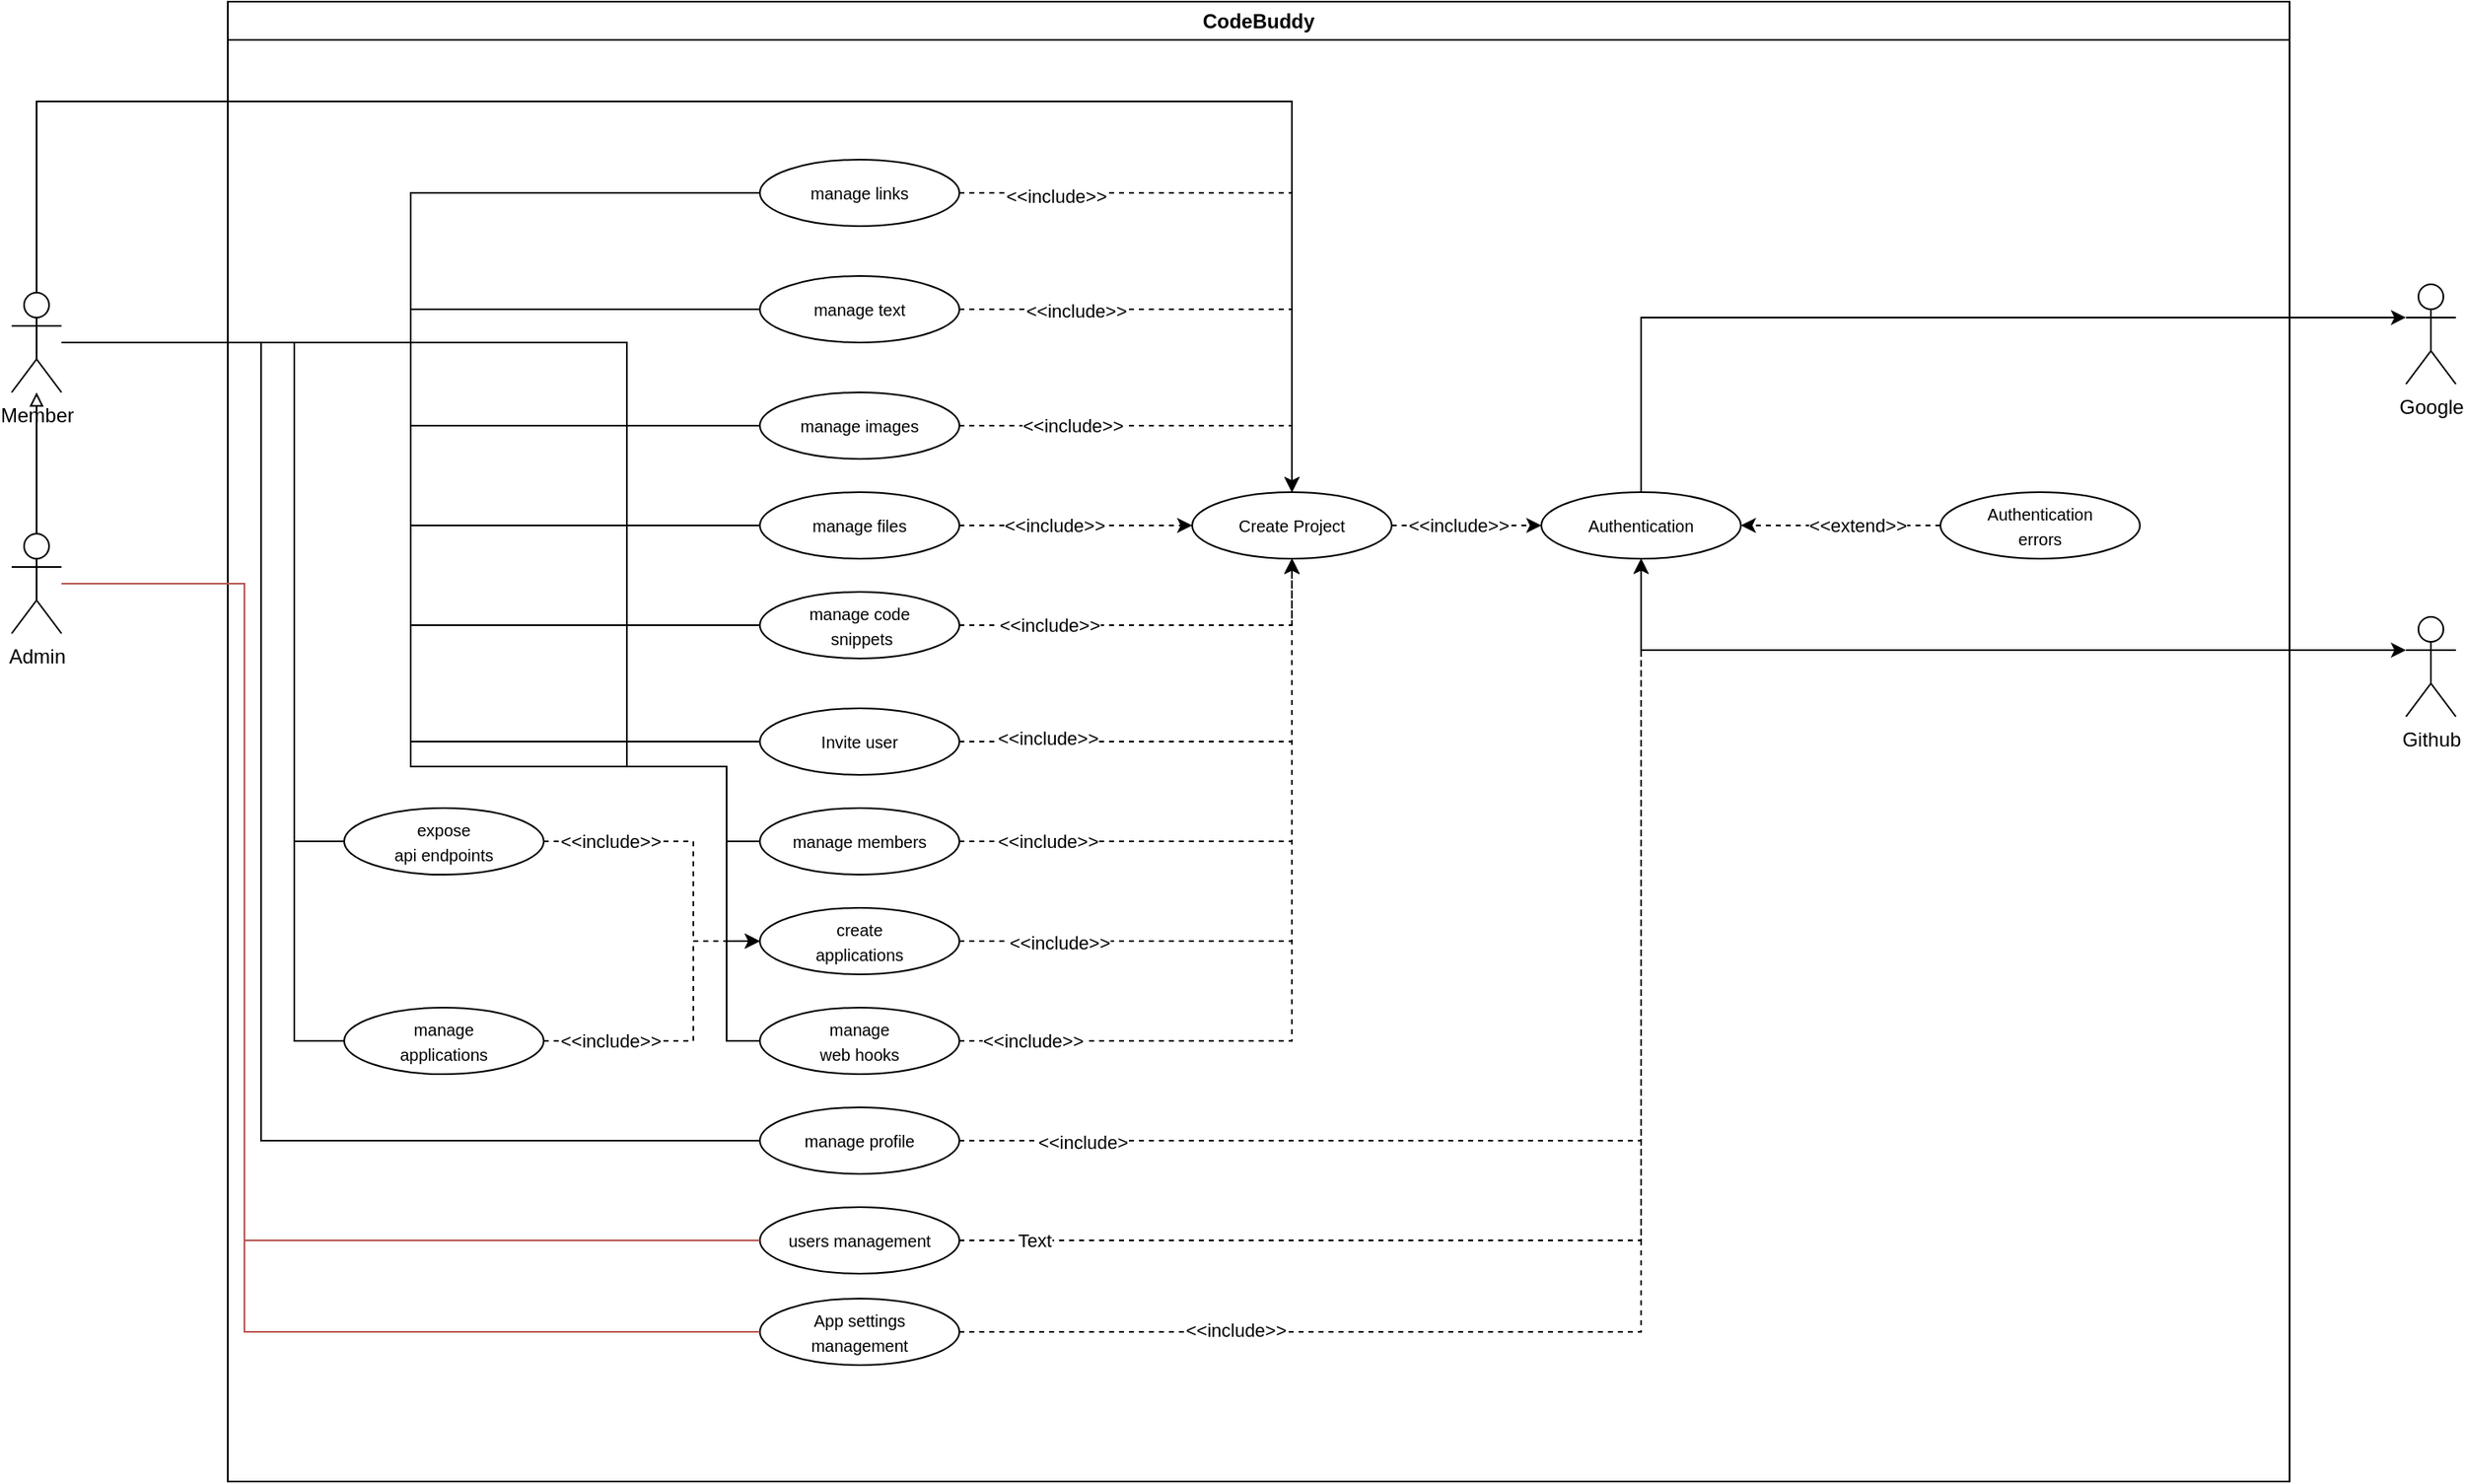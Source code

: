 <mxfile version="21.6.2" type="github">
  <diagram name="Page-1" id="81SrWjyl8eu5nSyKgQhO">
    <mxGraphModel dx="3116" dy="774" grid="1" gridSize="10" guides="1" tooltips="1" connect="1" arrows="1" fold="1" page="1" pageScale="1" pageWidth="850" pageHeight="1100" math="0" shadow="0">
      <root>
        <mxCell id="0" />
        <mxCell id="1" parent="0" />
        <mxCell id="wKr13HxwPm08-R8J08jK-1" value="CodeBuddy" style="swimlane;whiteSpace=wrap;html=1;" vertex="1" parent="1">
          <mxGeometry x="-950" y="120" width="1240" height="890" as="geometry" />
        </mxCell>
        <mxCell id="wKr13HxwPm08-R8J08jK-2" value="&lt;font style=&quot;font-size: 10px;&quot;&gt;Authentication&lt;/font&gt;" style="ellipse;whiteSpace=wrap;html=1;" vertex="1" parent="wKr13HxwPm08-R8J08jK-1">
          <mxGeometry x="790" y="295" width="120" height="40" as="geometry" />
        </mxCell>
        <mxCell id="wKr13HxwPm08-R8J08jK-3" style="edgeStyle=orthogonalEdgeStyle;rounded=0;orthogonalLoop=1;jettySize=auto;html=1;entryX=1;entryY=0.5;entryDx=0;entryDy=0;dashed=1;" edge="1" parent="wKr13HxwPm08-R8J08jK-1" source="wKr13HxwPm08-R8J08jK-5" target="wKr13HxwPm08-R8J08jK-2">
          <mxGeometry relative="1" as="geometry" />
        </mxCell>
        <mxCell id="wKr13HxwPm08-R8J08jK-4" value="&amp;lt;&amp;lt;extend&amp;gt;&amp;gt;" style="edgeLabel;html=1;align=center;verticalAlign=middle;resizable=0;points=[];" vertex="1" connectable="0" parent="wKr13HxwPm08-R8J08jK-3">
          <mxGeometry x="0.336" y="-2" relative="1" as="geometry">
            <mxPoint x="30" y="2" as="offset" />
          </mxGeometry>
        </mxCell>
        <mxCell id="wKr13HxwPm08-R8J08jK-5" value="&lt;font style=&quot;font-size: 10px;&quot;&gt;Authentication&lt;br&gt;errors&lt;/font&gt;" style="ellipse;whiteSpace=wrap;html=1;" vertex="1" parent="wKr13HxwPm08-R8J08jK-1">
          <mxGeometry x="1030" y="295" width="120" height="40" as="geometry" />
        </mxCell>
        <mxCell id="wKr13HxwPm08-R8J08jK-6" style="edgeStyle=orthogonalEdgeStyle;rounded=0;orthogonalLoop=1;jettySize=auto;html=1;entryX=0;entryY=0.5;entryDx=0;entryDy=0;dashed=1;" edge="1" parent="wKr13HxwPm08-R8J08jK-1" source="wKr13HxwPm08-R8J08jK-8" target="wKr13HxwPm08-R8J08jK-2">
          <mxGeometry relative="1" as="geometry" />
        </mxCell>
        <mxCell id="wKr13HxwPm08-R8J08jK-7" value="&amp;lt;&amp;lt;include&amp;gt;&amp;gt;" style="edgeLabel;html=1;align=center;verticalAlign=middle;resizable=0;points=[];" vertex="1" connectable="0" parent="wKr13HxwPm08-R8J08jK-6">
          <mxGeometry x="-0.491" y="-2" relative="1" as="geometry">
            <mxPoint x="17" y="-2" as="offset" />
          </mxGeometry>
        </mxCell>
        <mxCell id="wKr13HxwPm08-R8J08jK-8" value="&lt;span style=&quot;font-size: 10px;&quot;&gt;Create Project&lt;/span&gt;" style="ellipse;whiteSpace=wrap;html=1;" vertex="1" parent="wKr13HxwPm08-R8J08jK-1">
          <mxGeometry x="580" y="295" width="120" height="40" as="geometry" />
        </mxCell>
        <mxCell id="wKr13HxwPm08-R8J08jK-9" style="edgeStyle=orthogonalEdgeStyle;rounded=0;orthogonalLoop=1;jettySize=auto;html=1;entryX=0.5;entryY=0;entryDx=0;entryDy=0;dashed=1;" edge="1" parent="wKr13HxwPm08-R8J08jK-1" source="wKr13HxwPm08-R8J08jK-11" target="wKr13HxwPm08-R8J08jK-8">
          <mxGeometry relative="1" as="geometry" />
        </mxCell>
        <mxCell id="wKr13HxwPm08-R8J08jK-10" value="&amp;lt;&amp;lt;include&amp;gt;&amp;gt;" style="edgeLabel;html=1;align=center;verticalAlign=middle;resizable=0;points=[];" vertex="1" connectable="0" parent="wKr13HxwPm08-R8J08jK-9">
          <mxGeometry x="-0.55" y="-1" relative="1" as="geometry">
            <mxPoint as="offset" />
          </mxGeometry>
        </mxCell>
        <mxCell id="wKr13HxwPm08-R8J08jK-11" value="&lt;span style=&quot;font-size: 10px;&quot;&gt;manage text&lt;/span&gt;" style="ellipse;whiteSpace=wrap;html=1;" vertex="1" parent="wKr13HxwPm08-R8J08jK-1">
          <mxGeometry x="320" y="165" width="120" height="40" as="geometry" />
        </mxCell>
        <mxCell id="wKr13HxwPm08-R8J08jK-12" style="edgeStyle=orthogonalEdgeStyle;rounded=0;orthogonalLoop=1;jettySize=auto;html=1;entryX=0.5;entryY=1;entryDx=0;entryDy=0;dashed=1;" edge="1" parent="wKr13HxwPm08-R8J08jK-1" source="wKr13HxwPm08-R8J08jK-14" target="wKr13HxwPm08-R8J08jK-8">
          <mxGeometry relative="1" as="geometry" />
        </mxCell>
        <mxCell id="wKr13HxwPm08-R8J08jK-13" value="&amp;lt;&amp;lt;include&amp;gt;&amp;gt;" style="edgeLabel;html=1;align=center;verticalAlign=middle;resizable=0;points=[];" vertex="1" connectable="0" parent="wKr13HxwPm08-R8J08jK-12">
          <mxGeometry x="-0.55" relative="1" as="geometry">
            <mxPoint as="offset" />
          </mxGeometry>
        </mxCell>
        <mxCell id="wKr13HxwPm08-R8J08jK-14" value="&lt;span style=&quot;font-size: 10px;&quot;&gt;manage code&lt;br&gt;&amp;nbsp;snippets&lt;/span&gt;" style="ellipse;whiteSpace=wrap;html=1;" vertex="1" parent="wKr13HxwPm08-R8J08jK-1">
          <mxGeometry x="320" y="355" width="120" height="40" as="geometry" />
        </mxCell>
        <mxCell id="wKr13HxwPm08-R8J08jK-15" style="edgeStyle=orthogonalEdgeStyle;rounded=0;orthogonalLoop=1;jettySize=auto;html=1;entryX=0.5;entryY=0;entryDx=0;entryDy=0;dashed=1;" edge="1" parent="wKr13HxwPm08-R8J08jK-1" source="wKr13HxwPm08-R8J08jK-17" target="wKr13HxwPm08-R8J08jK-8">
          <mxGeometry relative="1" as="geometry" />
        </mxCell>
        <mxCell id="wKr13HxwPm08-R8J08jK-16" value="&amp;lt;&amp;lt;include&amp;gt;&amp;gt;" style="edgeLabel;html=1;align=center;verticalAlign=middle;resizable=0;points=[];" vertex="1" connectable="0" parent="wKr13HxwPm08-R8J08jK-15">
          <mxGeometry x="-0.436" relative="1" as="geometry">
            <mxPoint as="offset" />
          </mxGeometry>
        </mxCell>
        <mxCell id="wKr13HxwPm08-R8J08jK-17" value="&lt;span style=&quot;font-size: 10px;&quot;&gt;manage images&lt;/span&gt;" style="ellipse;whiteSpace=wrap;html=1;" vertex="1" parent="wKr13HxwPm08-R8J08jK-1">
          <mxGeometry x="320" y="235" width="120" height="40" as="geometry" />
        </mxCell>
        <mxCell id="wKr13HxwPm08-R8J08jK-18" style="edgeStyle=orthogonalEdgeStyle;rounded=0;orthogonalLoop=1;jettySize=auto;html=1;entryX=0;entryY=0.5;entryDx=0;entryDy=0;dashed=1;" edge="1" parent="wKr13HxwPm08-R8J08jK-1" source="wKr13HxwPm08-R8J08jK-20" target="wKr13HxwPm08-R8J08jK-8">
          <mxGeometry relative="1" as="geometry" />
        </mxCell>
        <mxCell id="wKr13HxwPm08-R8J08jK-19" value="&amp;lt;&amp;lt;include&amp;gt;&amp;gt;" style="edgeLabel;html=1;align=center;verticalAlign=middle;resizable=0;points=[];" vertex="1" connectable="0" parent="wKr13HxwPm08-R8J08jK-18">
          <mxGeometry x="-0.192" relative="1" as="geometry">
            <mxPoint as="offset" />
          </mxGeometry>
        </mxCell>
        <mxCell id="wKr13HxwPm08-R8J08jK-20" value="&lt;span style=&quot;font-size: 10px;&quot;&gt;manage files&lt;/span&gt;" style="ellipse;whiteSpace=wrap;html=1;" vertex="1" parent="wKr13HxwPm08-R8J08jK-1">
          <mxGeometry x="320" y="295" width="120" height="40" as="geometry" />
        </mxCell>
        <mxCell id="wKr13HxwPm08-R8J08jK-21" style="edgeStyle=orthogonalEdgeStyle;rounded=0;orthogonalLoop=1;jettySize=auto;html=1;entryX=0.5;entryY=1;entryDx=0;entryDy=0;dashed=1;" edge="1" parent="wKr13HxwPm08-R8J08jK-1" source="wKr13HxwPm08-R8J08jK-23" target="wKr13HxwPm08-R8J08jK-8">
          <mxGeometry relative="1" as="geometry" />
        </mxCell>
        <mxCell id="wKr13HxwPm08-R8J08jK-22" value="&amp;lt;&amp;lt;include&amp;gt;&amp;gt;" style="edgeLabel;html=1;align=center;verticalAlign=middle;resizable=0;points=[];" vertex="1" connectable="0" parent="wKr13HxwPm08-R8J08jK-21">
          <mxGeometry x="-0.661" y="2" relative="1" as="geometry">
            <mxPoint as="offset" />
          </mxGeometry>
        </mxCell>
        <mxCell id="wKr13HxwPm08-R8J08jK-23" value="&lt;span style=&quot;font-size: 10px;&quot;&gt;Invite user&lt;/span&gt;" style="ellipse;whiteSpace=wrap;html=1;" vertex="1" parent="wKr13HxwPm08-R8J08jK-1">
          <mxGeometry x="320" y="425" width="120" height="40" as="geometry" />
        </mxCell>
        <mxCell id="wKr13HxwPm08-R8J08jK-24" style="edgeStyle=orthogonalEdgeStyle;rounded=0;orthogonalLoop=1;jettySize=auto;html=1;entryX=0.5;entryY=1;entryDx=0;entryDy=0;dashed=1;" edge="1" parent="wKr13HxwPm08-R8J08jK-1" source="wKr13HxwPm08-R8J08jK-26" target="wKr13HxwPm08-R8J08jK-8">
          <mxGeometry relative="1" as="geometry" />
        </mxCell>
        <mxCell id="wKr13HxwPm08-R8J08jK-25" value="&amp;lt;&amp;lt;include&amp;gt;&amp;gt;" style="edgeLabel;html=1;align=center;verticalAlign=middle;resizable=0;points=[];" vertex="1" connectable="0" parent="wKr13HxwPm08-R8J08jK-24">
          <mxGeometry x="-0.723" y="-1" relative="1" as="geometry">
            <mxPoint as="offset" />
          </mxGeometry>
        </mxCell>
        <mxCell id="wKr13HxwPm08-R8J08jK-26" value="&lt;span style=&quot;font-size: 10px;&quot;&gt;create &lt;br&gt;applications&lt;/span&gt;" style="ellipse;whiteSpace=wrap;html=1;" vertex="1" parent="wKr13HxwPm08-R8J08jK-1">
          <mxGeometry x="320" y="545" width="120" height="40" as="geometry" />
        </mxCell>
        <mxCell id="wKr13HxwPm08-R8J08jK-27" style="edgeStyle=orthogonalEdgeStyle;rounded=0;orthogonalLoop=1;jettySize=auto;html=1;entryX=0.5;entryY=0;entryDx=0;entryDy=0;dashed=1;" edge="1" parent="wKr13HxwPm08-R8J08jK-1" source="wKr13HxwPm08-R8J08jK-29" target="wKr13HxwPm08-R8J08jK-8">
          <mxGeometry relative="1" as="geometry" />
        </mxCell>
        <mxCell id="wKr13HxwPm08-R8J08jK-28" value="&amp;lt;&amp;lt;include&amp;gt;&amp;gt;" style="edgeLabel;html=1;align=center;verticalAlign=middle;resizable=0;points=[];" vertex="1" connectable="0" parent="wKr13HxwPm08-R8J08jK-27">
          <mxGeometry x="-0.694" y="-2" relative="1" as="geometry">
            <mxPoint as="offset" />
          </mxGeometry>
        </mxCell>
        <mxCell id="wKr13HxwPm08-R8J08jK-29" value="&lt;span style=&quot;font-size: 10px;&quot;&gt;manage links&lt;/span&gt;" style="ellipse;whiteSpace=wrap;html=1;" vertex="1" parent="wKr13HxwPm08-R8J08jK-1">
          <mxGeometry x="320" y="95" width="120" height="40" as="geometry" />
        </mxCell>
        <mxCell id="wKr13HxwPm08-R8J08jK-30" style="edgeStyle=orthogonalEdgeStyle;rounded=0;orthogonalLoop=1;jettySize=auto;html=1;entryX=0.5;entryY=1;entryDx=0;entryDy=0;dashed=1;" edge="1" parent="wKr13HxwPm08-R8J08jK-1" source="wKr13HxwPm08-R8J08jK-32" target="wKr13HxwPm08-R8J08jK-2">
          <mxGeometry relative="1" as="geometry" />
        </mxCell>
        <mxCell id="wKr13HxwPm08-R8J08jK-31" value="&amp;lt;&amp;lt;include&amp;gt;" style="edgeLabel;html=1;align=center;verticalAlign=middle;resizable=0;points=[];" vertex="1" connectable="0" parent="wKr13HxwPm08-R8J08jK-30">
          <mxGeometry x="-0.805" y="-1" relative="1" as="geometry">
            <mxPoint as="offset" />
          </mxGeometry>
        </mxCell>
        <mxCell id="wKr13HxwPm08-R8J08jK-32" value="&lt;span style=&quot;font-size: 10px;&quot;&gt;manage profile&lt;/span&gt;" style="ellipse;whiteSpace=wrap;html=1;" vertex="1" parent="wKr13HxwPm08-R8J08jK-1">
          <mxGeometry x="320" y="665" width="120" height="40" as="geometry" />
        </mxCell>
        <mxCell id="wKr13HxwPm08-R8J08jK-33" style="edgeStyle=orthogonalEdgeStyle;rounded=0;orthogonalLoop=1;jettySize=auto;html=1;entryX=0.5;entryY=1;entryDx=0;entryDy=0;dashed=1;" edge="1" parent="wKr13HxwPm08-R8J08jK-1" source="wKr13HxwPm08-R8J08jK-35" target="wKr13HxwPm08-R8J08jK-8">
          <mxGeometry relative="1" as="geometry" />
        </mxCell>
        <mxCell id="wKr13HxwPm08-R8J08jK-34" value="&amp;lt;&amp;lt;include&amp;gt;&amp;gt;" style="edgeLabel;html=1;align=center;verticalAlign=middle;resizable=0;points=[];" vertex="1" connectable="0" parent="wKr13HxwPm08-R8J08jK-33">
          <mxGeometry x="-0.714" relative="1" as="geometry">
            <mxPoint as="offset" />
          </mxGeometry>
        </mxCell>
        <mxCell id="wKr13HxwPm08-R8J08jK-35" value="&lt;span style=&quot;font-size: 10px;&quot;&gt;manage members&lt;/span&gt;" style="ellipse;whiteSpace=wrap;html=1;" vertex="1" parent="wKr13HxwPm08-R8J08jK-1">
          <mxGeometry x="320" y="485" width="120" height="40" as="geometry" />
        </mxCell>
        <mxCell id="wKr13HxwPm08-R8J08jK-36" style="edgeStyle=orthogonalEdgeStyle;rounded=0;orthogonalLoop=1;jettySize=auto;html=1;entryX=0.5;entryY=1;entryDx=0;entryDy=0;dashed=1;" edge="1" parent="wKr13HxwPm08-R8J08jK-1" source="wKr13HxwPm08-R8J08jK-38" target="wKr13HxwPm08-R8J08jK-8">
          <mxGeometry relative="1" as="geometry" />
        </mxCell>
        <mxCell id="wKr13HxwPm08-R8J08jK-37" value="&amp;lt;&amp;lt;include&amp;gt;&amp;gt;" style="edgeLabel;html=1;align=center;verticalAlign=middle;resizable=0;points=[];" vertex="1" connectable="0" parent="wKr13HxwPm08-R8J08jK-36">
          <mxGeometry x="-0.82" relative="1" as="geometry">
            <mxPoint as="offset" />
          </mxGeometry>
        </mxCell>
        <mxCell id="wKr13HxwPm08-R8J08jK-38" value="&lt;span style=&quot;font-size: 10px;&quot;&gt;manage &lt;br&gt;web hooks&lt;/span&gt;" style="ellipse;whiteSpace=wrap;html=1;" vertex="1" parent="wKr13HxwPm08-R8J08jK-1">
          <mxGeometry x="320" y="605" width="120" height="40" as="geometry" />
        </mxCell>
        <mxCell id="wKr13HxwPm08-R8J08jK-39" style="edgeStyle=orthogonalEdgeStyle;rounded=0;orthogonalLoop=1;jettySize=auto;html=1;entryX=0;entryY=0.5;entryDx=0;entryDy=0;dashed=1;" edge="1" parent="wKr13HxwPm08-R8J08jK-1" source="wKr13HxwPm08-R8J08jK-41" target="wKr13HxwPm08-R8J08jK-26">
          <mxGeometry relative="1" as="geometry">
            <Array as="points">
              <mxPoint x="280" y="625" />
              <mxPoint x="280" y="565" />
            </Array>
          </mxGeometry>
        </mxCell>
        <mxCell id="wKr13HxwPm08-R8J08jK-40" value="&amp;lt;&amp;lt;include&amp;gt;&amp;gt;" style="edgeLabel;html=1;align=center;verticalAlign=middle;resizable=0;points=[];" vertex="1" connectable="0" parent="wKr13HxwPm08-R8J08jK-39">
          <mxGeometry x="-0.119" relative="1" as="geometry">
            <mxPoint x="-44" as="offset" />
          </mxGeometry>
        </mxCell>
        <mxCell id="wKr13HxwPm08-R8J08jK-41" value="&lt;span style=&quot;font-size: 10px;&quot;&gt;manage&lt;br&gt;applications&lt;/span&gt;" style="ellipse;whiteSpace=wrap;html=1;" vertex="1" parent="wKr13HxwPm08-R8J08jK-1">
          <mxGeometry x="70" y="605" width="120" height="40" as="geometry" />
        </mxCell>
        <mxCell id="wKr13HxwPm08-R8J08jK-42" style="edgeStyle=orthogonalEdgeStyle;rounded=0;orthogonalLoop=1;jettySize=auto;html=1;entryX=0;entryY=0.5;entryDx=0;entryDy=0;dashed=1;" edge="1" parent="wKr13HxwPm08-R8J08jK-1" source="wKr13HxwPm08-R8J08jK-44" target="wKr13HxwPm08-R8J08jK-26">
          <mxGeometry relative="1" as="geometry">
            <Array as="points">
              <mxPoint x="280" y="505" />
              <mxPoint x="280" y="565" />
            </Array>
          </mxGeometry>
        </mxCell>
        <mxCell id="wKr13HxwPm08-R8J08jK-43" value="&amp;lt;&amp;lt;include&amp;gt;&amp;gt;" style="edgeLabel;html=1;align=center;verticalAlign=middle;resizable=0;points=[];" vertex="1" connectable="0" parent="wKr13HxwPm08-R8J08jK-42">
          <mxGeometry x="-0.073" y="2" relative="1" as="geometry">
            <mxPoint x="-48" y="2" as="offset" />
          </mxGeometry>
        </mxCell>
        <mxCell id="wKr13HxwPm08-R8J08jK-44" value="&lt;span style=&quot;font-size: 10px;&quot;&gt;expose &lt;br&gt;api endpoints&lt;/span&gt;" style="ellipse;whiteSpace=wrap;html=1;" vertex="1" parent="wKr13HxwPm08-R8J08jK-1">
          <mxGeometry x="70" y="485" width="120" height="40" as="geometry" />
        </mxCell>
        <mxCell id="wKr13HxwPm08-R8J08jK-45" style="edgeStyle=orthogonalEdgeStyle;rounded=0;orthogonalLoop=1;jettySize=auto;html=1;entryX=0.5;entryY=1;entryDx=0;entryDy=0;dashed=1;" edge="1" parent="wKr13HxwPm08-R8J08jK-1" source="wKr13HxwPm08-R8J08jK-47" target="wKr13HxwPm08-R8J08jK-2">
          <mxGeometry relative="1" as="geometry" />
        </mxCell>
        <mxCell id="wKr13HxwPm08-R8J08jK-46" value="Text" style="edgeLabel;html=1;align=center;verticalAlign=middle;resizable=0;points=[];" vertex="1" connectable="0" parent="wKr13HxwPm08-R8J08jK-45">
          <mxGeometry x="-0.891" relative="1" as="geometry">
            <mxPoint as="offset" />
          </mxGeometry>
        </mxCell>
        <mxCell id="wKr13HxwPm08-R8J08jK-47" value="&lt;span style=&quot;font-size: 10px;&quot;&gt;users management&lt;/span&gt;" style="ellipse;whiteSpace=wrap;html=1;" vertex="1" parent="wKr13HxwPm08-R8J08jK-1">
          <mxGeometry x="320" y="725" width="120" height="40" as="geometry" />
        </mxCell>
        <mxCell id="wKr13HxwPm08-R8J08jK-48" style="edgeStyle=orthogonalEdgeStyle;rounded=0;orthogonalLoop=1;jettySize=auto;html=1;entryX=0.5;entryY=1;entryDx=0;entryDy=0;dashed=1;" edge="1" parent="wKr13HxwPm08-R8J08jK-1" source="wKr13HxwPm08-R8J08jK-50" target="wKr13HxwPm08-R8J08jK-2">
          <mxGeometry relative="1" as="geometry" />
        </mxCell>
        <mxCell id="wKr13HxwPm08-R8J08jK-49" value="&amp;lt;&amp;lt;include&amp;gt;&amp;gt;" style="edgeLabel;html=1;align=center;verticalAlign=middle;resizable=0;points=[];" vertex="1" connectable="0" parent="wKr13HxwPm08-R8J08jK-48">
          <mxGeometry x="-0.621" y="1" relative="1" as="geometry">
            <mxPoint as="offset" />
          </mxGeometry>
        </mxCell>
        <mxCell id="wKr13HxwPm08-R8J08jK-50" value="&lt;span style=&quot;font-size: 10px;&quot;&gt;App settings&lt;br&gt;management&lt;/span&gt;" style="ellipse;whiteSpace=wrap;html=1;" vertex="1" parent="wKr13HxwPm08-R8J08jK-1">
          <mxGeometry x="320" y="780" width="120" height="40" as="geometry" />
        </mxCell>
        <mxCell id="wKr13HxwPm08-R8J08jK-51" style="edgeStyle=orthogonalEdgeStyle;rounded=0;orthogonalLoop=1;jettySize=auto;html=1;entryX=0.5;entryY=0;entryDx=0;entryDy=0;endArrow=none;endFill=0;" edge="1" parent="1" source="wKr13HxwPm08-R8J08jK-64" target="wKr13HxwPm08-R8J08jK-8">
          <mxGeometry relative="1" as="geometry">
            <Array as="points">
              <mxPoint x="-1065" y="180" />
              <mxPoint x="-310" y="180" />
            </Array>
          </mxGeometry>
        </mxCell>
        <mxCell id="wKr13HxwPm08-R8J08jK-52" style="edgeStyle=orthogonalEdgeStyle;rounded=0;orthogonalLoop=1;jettySize=auto;html=1;entryX=0;entryY=0.5;entryDx=0;entryDy=0;endArrow=none;endFill=0;" edge="1" parent="1" source="wKr13HxwPm08-R8J08jK-64" target="wKr13HxwPm08-R8J08jK-29">
          <mxGeometry relative="1" as="geometry" />
        </mxCell>
        <mxCell id="wKr13HxwPm08-R8J08jK-53" style="edgeStyle=orthogonalEdgeStyle;rounded=0;orthogonalLoop=1;jettySize=auto;html=1;entryX=0;entryY=0.5;entryDx=0;entryDy=0;endArrow=none;endFill=0;" edge="1" parent="1" source="wKr13HxwPm08-R8J08jK-64" target="wKr13HxwPm08-R8J08jK-11">
          <mxGeometry relative="1" as="geometry" />
        </mxCell>
        <mxCell id="wKr13HxwPm08-R8J08jK-54" style="edgeStyle=orthogonalEdgeStyle;rounded=0;orthogonalLoop=1;jettySize=auto;html=1;entryX=0;entryY=0.5;entryDx=0;entryDy=0;endArrow=none;endFill=0;" edge="1" parent="1" source="wKr13HxwPm08-R8J08jK-64" target="wKr13HxwPm08-R8J08jK-17">
          <mxGeometry relative="1" as="geometry" />
        </mxCell>
        <mxCell id="wKr13HxwPm08-R8J08jK-55" style="edgeStyle=orthogonalEdgeStyle;rounded=0;orthogonalLoop=1;jettySize=auto;html=1;entryX=0;entryY=0.5;entryDx=0;entryDy=0;endArrow=none;endFill=0;" edge="1" parent="1" source="wKr13HxwPm08-R8J08jK-64" target="wKr13HxwPm08-R8J08jK-20">
          <mxGeometry relative="1" as="geometry" />
        </mxCell>
        <mxCell id="wKr13HxwPm08-R8J08jK-56" style="edgeStyle=orthogonalEdgeStyle;rounded=0;orthogonalLoop=1;jettySize=auto;html=1;entryX=0;entryY=0.5;entryDx=0;entryDy=0;endArrow=none;endFill=0;" edge="1" parent="1" source="wKr13HxwPm08-R8J08jK-64" target="wKr13HxwPm08-R8J08jK-14">
          <mxGeometry relative="1" as="geometry" />
        </mxCell>
        <mxCell id="wKr13HxwPm08-R8J08jK-57" style="edgeStyle=orthogonalEdgeStyle;rounded=0;orthogonalLoop=1;jettySize=auto;html=1;entryX=0;entryY=0.5;entryDx=0;entryDy=0;endArrow=none;endFill=0;" edge="1" parent="1" source="wKr13HxwPm08-R8J08jK-64" target="wKr13HxwPm08-R8J08jK-23">
          <mxGeometry relative="1" as="geometry" />
        </mxCell>
        <mxCell id="wKr13HxwPm08-R8J08jK-58" style="edgeStyle=orthogonalEdgeStyle;rounded=0;orthogonalLoop=1;jettySize=auto;html=1;entryX=0;entryY=0.5;entryDx=0;entryDy=0;endArrow=none;endFill=0;" edge="1" parent="1" source="wKr13HxwPm08-R8J08jK-64" target="wKr13HxwPm08-R8J08jK-35">
          <mxGeometry relative="1" as="geometry">
            <Array as="points">
              <mxPoint x="-710" y="325" />
              <mxPoint x="-710" y="580" />
              <mxPoint x="-650" y="580" />
              <mxPoint x="-650" y="625" />
            </Array>
          </mxGeometry>
        </mxCell>
        <mxCell id="wKr13HxwPm08-R8J08jK-59" style="edgeStyle=orthogonalEdgeStyle;rounded=0;orthogonalLoop=1;jettySize=auto;html=1;entryX=0;entryY=0.5;entryDx=0;entryDy=0;endArrow=none;endFill=0;" edge="1" parent="1" source="wKr13HxwPm08-R8J08jK-64" target="wKr13HxwPm08-R8J08jK-26">
          <mxGeometry relative="1" as="geometry">
            <Array as="points">
              <mxPoint x="-840" y="325" />
              <mxPoint x="-840" y="580" />
              <mxPoint x="-650" y="580" />
              <mxPoint x="-650" y="685" />
            </Array>
          </mxGeometry>
        </mxCell>
        <mxCell id="wKr13HxwPm08-R8J08jK-60" style="edgeStyle=orthogonalEdgeStyle;rounded=0;orthogonalLoop=1;jettySize=auto;html=1;entryX=0;entryY=0.5;entryDx=0;entryDy=0;endArrow=none;endFill=0;" edge="1" parent="1" source="wKr13HxwPm08-R8J08jK-64" target="wKr13HxwPm08-R8J08jK-44">
          <mxGeometry relative="1" as="geometry">
            <Array as="points">
              <mxPoint x="-910" y="325" />
              <mxPoint x="-910" y="625" />
            </Array>
          </mxGeometry>
        </mxCell>
        <mxCell id="wKr13HxwPm08-R8J08jK-61" style="edgeStyle=orthogonalEdgeStyle;rounded=0;orthogonalLoop=1;jettySize=auto;html=1;entryX=0;entryY=0.5;entryDx=0;entryDy=0;endArrow=none;endFill=0;" edge="1" parent="1" source="wKr13HxwPm08-R8J08jK-64" target="wKr13HxwPm08-R8J08jK-41">
          <mxGeometry relative="1" as="geometry">
            <Array as="points">
              <mxPoint x="-910" y="325" />
              <mxPoint x="-910" y="745" />
            </Array>
          </mxGeometry>
        </mxCell>
        <mxCell id="wKr13HxwPm08-R8J08jK-62" style="edgeStyle=orthogonalEdgeStyle;rounded=0;orthogonalLoop=1;jettySize=auto;html=1;entryX=0;entryY=0.5;entryDx=0;entryDy=0;endArrow=none;endFill=0;" edge="1" parent="1" source="wKr13HxwPm08-R8J08jK-64" target="wKr13HxwPm08-R8J08jK-38">
          <mxGeometry relative="1" as="geometry">
            <Array as="points">
              <mxPoint x="-840" y="325" />
              <mxPoint x="-840" y="580" />
              <mxPoint x="-650" y="580" />
              <mxPoint x="-650" y="745" />
            </Array>
          </mxGeometry>
        </mxCell>
        <mxCell id="wKr13HxwPm08-R8J08jK-63" style="edgeStyle=orthogonalEdgeStyle;rounded=0;orthogonalLoop=1;jettySize=auto;html=1;entryX=0;entryY=0.5;entryDx=0;entryDy=0;endArrow=none;endFill=0;" edge="1" parent="1" source="wKr13HxwPm08-R8J08jK-64" target="wKr13HxwPm08-R8J08jK-32">
          <mxGeometry relative="1" as="geometry">
            <Array as="points">
              <mxPoint x="-930" y="325" />
              <mxPoint x="-930" y="805" />
            </Array>
          </mxGeometry>
        </mxCell>
        <mxCell id="wKr13HxwPm08-R8J08jK-64" value="Member" style="shape=umlActor;verticalLabelPosition=bottom;verticalAlign=top;html=1;outlineConnect=0;" vertex="1" parent="1">
          <mxGeometry x="-1080" y="295" width="30" height="60" as="geometry" />
        </mxCell>
        <mxCell id="wKr13HxwPm08-R8J08jK-65" style="edgeStyle=orthogonalEdgeStyle;rounded=0;orthogonalLoop=1;jettySize=auto;html=1;entryX=0;entryY=0.5;entryDx=0;entryDy=0;endArrow=none;endFill=0;fillColor=#f8cecc;strokeColor=#b85450;" edge="1" parent="1" source="wKr13HxwPm08-R8J08jK-68" target="wKr13HxwPm08-R8J08jK-47">
          <mxGeometry relative="1" as="geometry">
            <Array as="points">
              <mxPoint x="-940" y="470" />
              <mxPoint x="-940" y="865" />
            </Array>
          </mxGeometry>
        </mxCell>
        <mxCell id="wKr13HxwPm08-R8J08jK-66" style="edgeStyle=orthogonalEdgeStyle;rounded=0;orthogonalLoop=1;jettySize=auto;html=1;endArrow=block;endFill=0;" edge="1" parent="1" source="wKr13HxwPm08-R8J08jK-68" target="wKr13HxwPm08-R8J08jK-64">
          <mxGeometry relative="1" as="geometry" />
        </mxCell>
        <mxCell id="wKr13HxwPm08-R8J08jK-67" style="edgeStyle=orthogonalEdgeStyle;rounded=0;orthogonalLoop=1;jettySize=auto;html=1;entryX=0;entryY=0.5;entryDx=0;entryDy=0;fillColor=#f8cecc;strokeColor=#b85450;endArrow=none;endFill=0;" edge="1" parent="1" source="wKr13HxwPm08-R8J08jK-68" target="wKr13HxwPm08-R8J08jK-50">
          <mxGeometry relative="1" as="geometry">
            <Array as="points">
              <mxPoint x="-940" y="470" />
              <mxPoint x="-940" y="920" />
            </Array>
          </mxGeometry>
        </mxCell>
        <mxCell id="wKr13HxwPm08-R8J08jK-68" value="Admin" style="shape=umlActor;verticalLabelPosition=bottom;verticalAlign=top;html=1;outlineConnect=0;" vertex="1" parent="1">
          <mxGeometry x="-1080" y="440" width="30" height="60" as="geometry" />
        </mxCell>
        <mxCell id="wKr13HxwPm08-R8J08jK-69" value="Google" style="shape=umlActor;verticalLabelPosition=bottom;verticalAlign=top;html=1;outlineConnect=0;" vertex="1" parent="1">
          <mxGeometry x="360" y="290" width="30" height="60" as="geometry" />
        </mxCell>
        <mxCell id="wKr13HxwPm08-R8J08jK-70" style="edgeStyle=orthogonalEdgeStyle;rounded=0;orthogonalLoop=1;jettySize=auto;html=1;entryX=0;entryY=0.333;entryDx=0;entryDy=0;entryPerimeter=0;" edge="1" parent="1" source="wKr13HxwPm08-R8J08jK-2" target="wKr13HxwPm08-R8J08jK-69">
          <mxGeometry relative="1" as="geometry">
            <Array as="points">
              <mxPoint x="-100" y="310" />
            </Array>
          </mxGeometry>
        </mxCell>
        <mxCell id="wKr13HxwPm08-R8J08jK-71" value="Github" style="shape=umlActor;verticalLabelPosition=bottom;verticalAlign=top;html=1;outlineConnect=0;" vertex="1" parent="1">
          <mxGeometry x="360" y="490" width="30" height="60" as="geometry" />
        </mxCell>
        <mxCell id="wKr13HxwPm08-R8J08jK-72" style="edgeStyle=orthogonalEdgeStyle;rounded=0;orthogonalLoop=1;jettySize=auto;html=1;" edge="1" parent="1" source="wKr13HxwPm08-R8J08jK-2" target="wKr13HxwPm08-R8J08jK-71">
          <mxGeometry relative="1" as="geometry">
            <Array as="points">
              <mxPoint x="-100" y="510" />
              <mxPoint x="375" y="510" />
            </Array>
          </mxGeometry>
        </mxCell>
      </root>
    </mxGraphModel>
  </diagram>
</mxfile>
